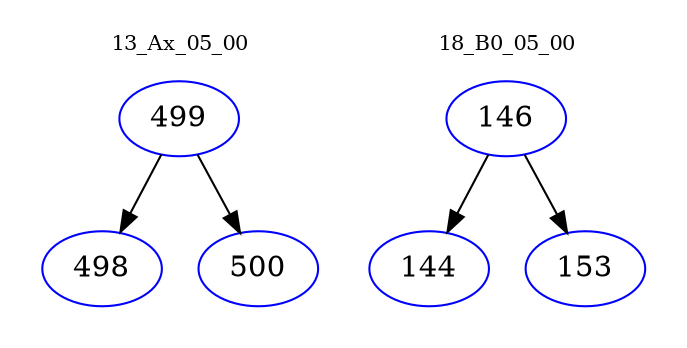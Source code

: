 digraph{
subgraph cluster_0 {
color = white
label = "13_Ax_05_00";
fontsize=10;
T0_499 [label="499", color="blue"]
T0_499 -> T0_498 [color="black"]
T0_498 [label="498", color="blue"]
T0_499 -> T0_500 [color="black"]
T0_500 [label="500", color="blue"]
}
subgraph cluster_1 {
color = white
label = "18_B0_05_00";
fontsize=10;
T1_146 [label="146", color="blue"]
T1_146 -> T1_144 [color="black"]
T1_144 [label="144", color="blue"]
T1_146 -> T1_153 [color="black"]
T1_153 [label="153", color="blue"]
}
}
